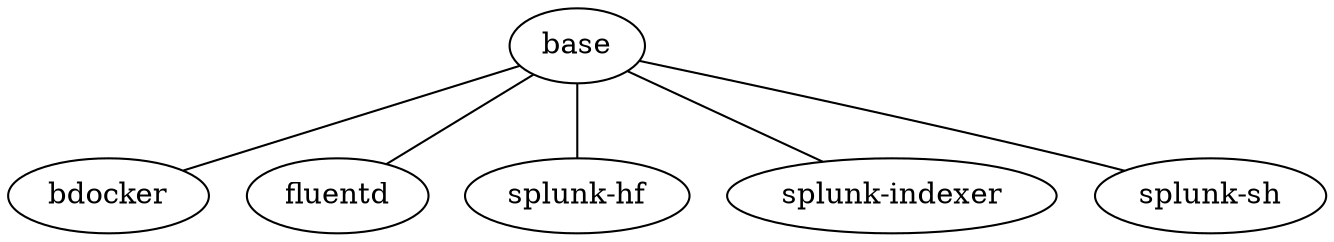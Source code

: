 graph {
  "base" -- "bdocker";
  "base" -- "fluentd";
  "base" -- "splunk-hf";
  "base" -- "splunk-indexer";
  "base" -- "splunk-sh";
 }
